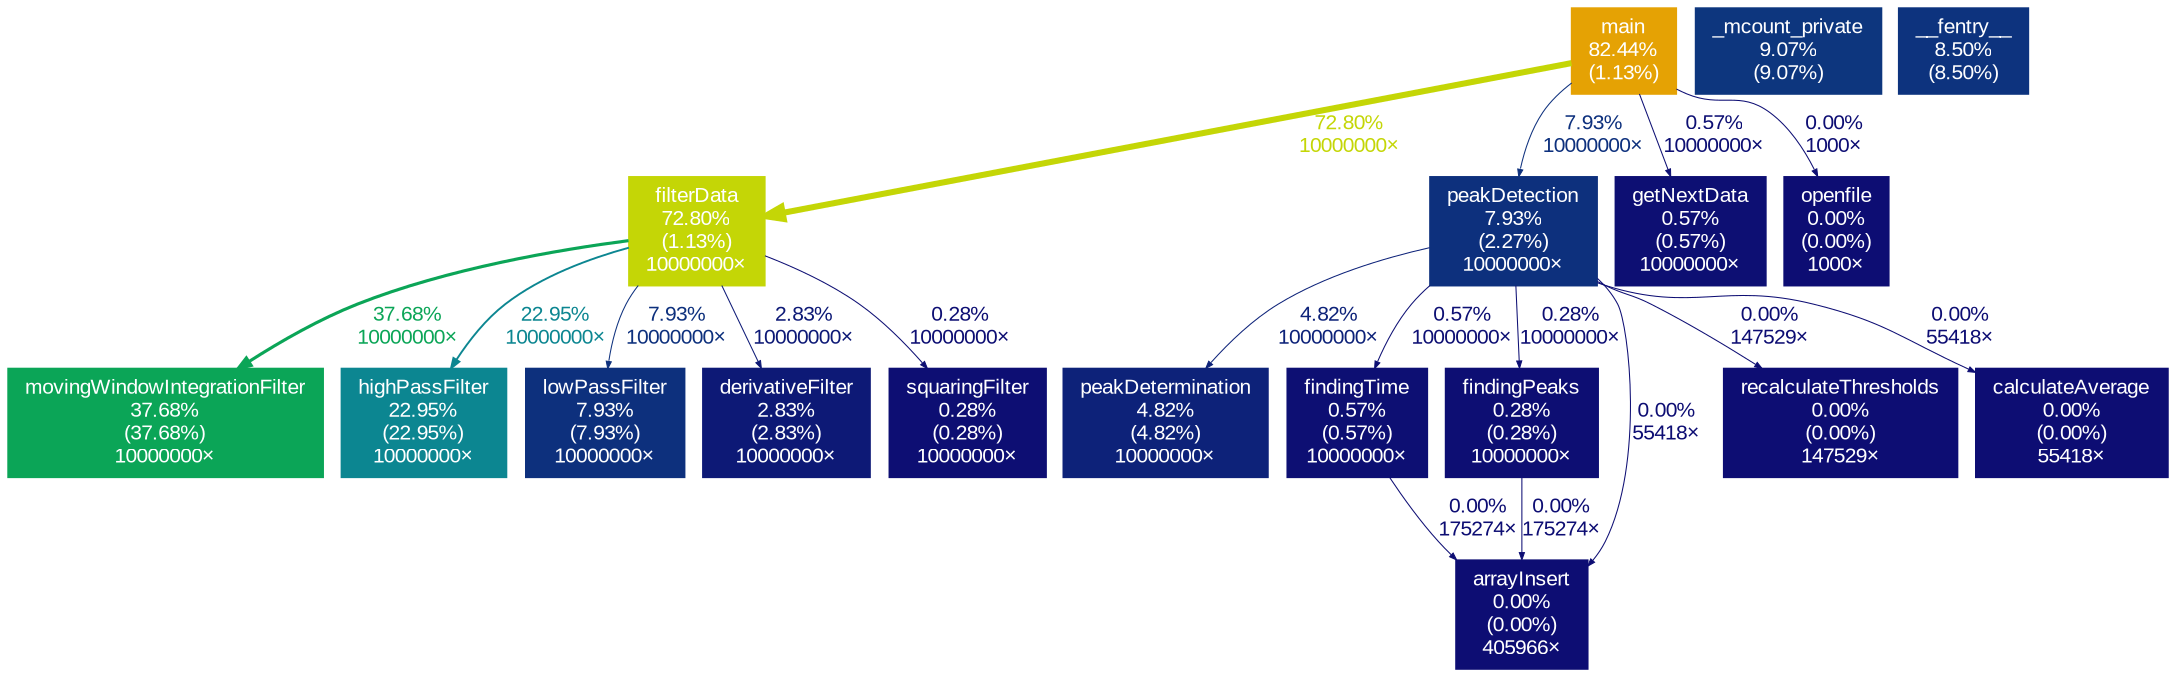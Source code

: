 digraph {
	graph [fontname=Arial, nodesep=0.125, ranksep=0.25];
	node [fontcolor=white, fontname=Arial, height=0, shape=box, style=filled, width=0];
	edge [fontname=Arial];
	1 [color="#e5a204", fontcolor="#ffffff", fontsize="10.00", label="main\n82.44%\n(1.13%)"];
	1 -> 2 [arrowsize="0.85", color="#c4d606", fontcolor="#c4d606", fontsize="10.00", label="72.80%\n10000000×", labeldistance="2.91", penwidth="2.91"];
	1 -> 8 [arrowsize="0.35", color="#0d307d", fontcolor="#0d307d", fontsize="10.00", label="7.93%\n10000000×", labeldistance="0.50", penwidth="0.50"];
	1 -> 12 [arrowsize="0.35", color="#0d0f73", fontcolor="#0d0f73", fontsize="10.00", label="0.57%\n10000000×", labeldistance="0.50", penwidth="0.50"];
	1 -> 18 [arrowsize="0.35", color="#0d0d73", fontcolor="#0d0d73", fontsize="10.00", label="0.00%\n1000×", labeldistance="0.50", penwidth="0.50"];
	2 [color="#c4d606", fontcolor="#ffffff", fontsize="10.00", label="filterData\n72.80%\n(1.13%)\n10000000×"];
	2 -> 3 [arrowsize="0.61", color="#0ba557", fontcolor="#0ba557", fontsize="10.00", label="37.68%\n10000000×", labeldistance="1.51", penwidth="1.51"];
	2 -> 4 [arrowsize="0.48", color="#0c8691", fontcolor="#0c8691", fontsize="10.00", label="22.95%\n10000000×", labeldistance="0.92", penwidth="0.92"];
	2 -> 7 [arrowsize="0.35", color="#0d307d", fontcolor="#0d307d", fontsize="10.00", label="7.93%\n10000000×", labeldistance="0.50", penwidth="0.50"];
	2 -> 10 [arrowsize="0.35", color="#0d1976", fontcolor="#0d1976", fontsize="10.00", label="2.83%\n10000000×", labeldistance="0.50", penwidth="0.50"];
	2 -> 14 [arrowsize="0.35", color="#0d0e73", fontcolor="#0d0e73", fontsize="10.00", label="0.28%\n10000000×", labeldistance="0.50", penwidth="0.50"];
	3 [color="#0ba557", fontcolor="#ffffff", fontsize="10.00", label="movingWindowIntegrationFilter\n37.68%\n(37.68%)\n10000000×"];
	4 [color="#0c8691", fontcolor="#ffffff", fontsize="10.00", label="highPassFilter\n22.95%\n(22.95%)\n10000000×"];
	5 [color="#0d367e", fontcolor="#ffffff", fontsize="10.00", label="_mcount_private\n9.07%\n(9.07%)"];
	6 [color="#0d337e", fontcolor="#ffffff", fontsize="10.00", label="__fentry__\n8.50%\n(8.50%)"];
	7 [color="#0d307d", fontcolor="#ffffff", fontsize="10.00", label="lowPassFilter\n7.93%\n(7.93%)\n10000000×"];
	8 [color="#0d307d", fontcolor="#ffffff", fontsize="10.00", label="peakDetection\n7.93%\n(2.27%)\n10000000×"];
	8 -> 9 [arrowsize="0.35", color="#0d2279", fontcolor="#0d2279", fontsize="10.00", label="4.82%\n10000000×", labeldistance="0.50", penwidth="0.50"];
	8 -> 11 [arrowsize="0.35", color="#0d0f73", fontcolor="#0d0f73", fontsize="10.00", label="0.57%\n10000000×", labeldistance="0.50", penwidth="0.50"];
	8 -> 13 [arrowsize="0.35", color="#0d0e73", fontcolor="#0d0e73", fontsize="10.00", label="0.28%\n10000000×", labeldistance="0.50", penwidth="0.50"];
	8 -> 15 [arrowsize="0.35", color="#0d0d73", fontcolor="#0d0d73", fontsize="10.00", label="0.00%\n55418×", labeldistance="0.50", penwidth="0.50"];
	8 -> 16 [arrowsize="0.35", color="#0d0d73", fontcolor="#0d0d73", fontsize="10.00", label="0.00%\n147529×", labeldistance="0.50", penwidth="0.50"];
	8 -> 17 [arrowsize="0.35", color="#0d0d73", fontcolor="#0d0d73", fontsize="10.00", label="0.00%\n55418×", labeldistance="0.50", penwidth="0.50"];
	9 [color="#0d2279", fontcolor="#ffffff", fontsize="10.00", label="peakDetermination\n4.82%\n(4.82%)\n10000000×"];
	10 [color="#0d1976", fontcolor="#ffffff", fontsize="10.00", label="derivativeFilter\n2.83%\n(2.83%)\n10000000×"];
	11 [color="#0d0f73", fontcolor="#ffffff", fontsize="10.00", label="findingTime\n0.57%\n(0.57%)\n10000000×"];
	11 -> 15 [arrowsize="0.35", color="#0d0d73", fontcolor="#0d0d73", fontsize="10.00", label="0.00%\n175274×", labeldistance="0.50", penwidth="0.50"];
	12 [color="#0d0f73", fontcolor="#ffffff", fontsize="10.00", label="getNextData\n0.57%\n(0.57%)\n10000000×"];
	13 [color="#0d0e73", fontcolor="#ffffff", fontsize="10.00", label="findingPeaks\n0.28%\n(0.28%)\n10000000×"];
	13 -> 15 [arrowsize="0.35", color="#0d0d73", fontcolor="#0d0d73", fontsize="10.00", label="0.00%\n175274×", labeldistance="0.50", penwidth="0.50"];
	14 [color="#0d0e73", fontcolor="#ffffff", fontsize="10.00", label="squaringFilter\n0.28%\n(0.28%)\n10000000×"];
	15 [color="#0d0d73", fontcolor="#ffffff", fontsize="10.00", label="arrayInsert\n0.00%\n(0.00%)\n405966×"];
	16 [color="#0d0d73", fontcolor="#ffffff", fontsize="10.00", label="recalculateThresholds\n0.00%\n(0.00%)\n147529×"];
	17 [color="#0d0d73", fontcolor="#ffffff", fontsize="10.00", label="calculateAverage\n0.00%\n(0.00%)\n55418×"];
	18 [color="#0d0d73", fontcolor="#ffffff", fontsize="10.00", label="openfile\n0.00%\n(0.00%)\n1000×"];
}
